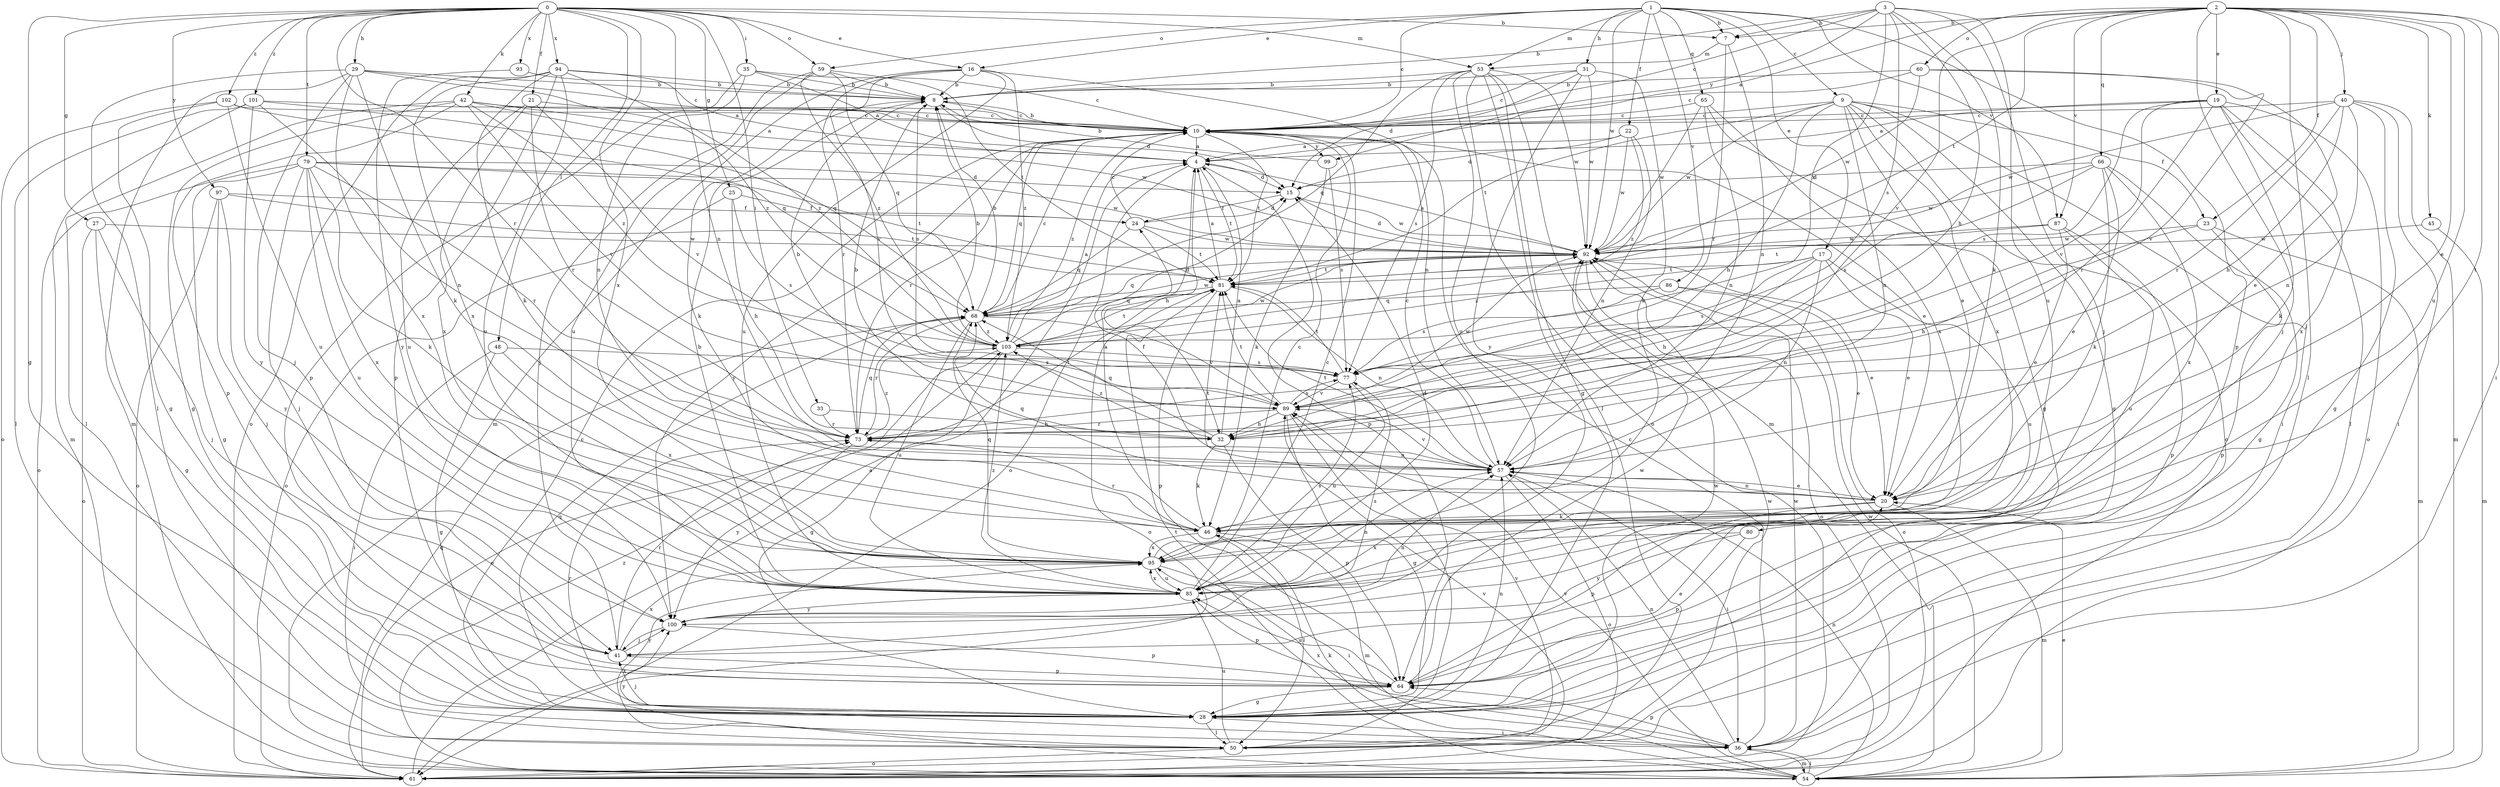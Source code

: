 strict digraph  {
0;
1;
2;
3;
4;
7;
8;
9;
10;
15;
16;
17;
19;
20;
21;
22;
23;
24;
25;
27;
28;
29;
31;
32;
33;
35;
36;
40;
41;
42;
45;
46;
48;
50;
53;
54;
57;
59;
60;
61;
64;
65;
66;
68;
73;
77;
79;
80;
81;
85;
86;
87;
89;
92;
93;
94;
95;
97;
99;
100;
101;
102;
103;
0 -> 7  [label=b];
0 -> 16  [label=e];
0 -> 21  [label=f];
0 -> 25  [label=g];
0 -> 27  [label=g];
0 -> 28  [label=g];
0 -> 29  [label=h];
0 -> 33  [label=i];
0 -> 35  [label=i];
0 -> 42  [label=k];
0 -> 48  [label=l];
0 -> 53  [label=m];
0 -> 57  [label=n];
0 -> 59  [label=o];
0 -> 73  [label=r];
0 -> 79  [label=t];
0 -> 93  [label=x];
0 -> 94  [label=x];
0 -> 95  [label=x];
0 -> 97  [label=y];
0 -> 101  [label=z];
0 -> 102  [label=z];
1 -> 7  [label=b];
1 -> 9  [label=c];
1 -> 10  [label=c];
1 -> 16  [label=e];
1 -> 17  [label=e];
1 -> 22  [label=f];
1 -> 31  [label=h];
1 -> 53  [label=m];
1 -> 59  [label=o];
1 -> 64  [label=p];
1 -> 65  [label=q];
1 -> 86  [label=v];
1 -> 87  [label=v];
1 -> 92  [label=w];
2 -> 4  [label=a];
2 -> 7  [label=b];
2 -> 19  [label=e];
2 -> 20  [label=e];
2 -> 23  [label=f];
2 -> 36  [label=i];
2 -> 40  [label=j];
2 -> 41  [label=j];
2 -> 45  [label=k];
2 -> 50  [label=l];
2 -> 60  [label=o];
2 -> 66  [label=q];
2 -> 80  [label=t];
2 -> 81  [label=t];
2 -> 85  [label=u];
2 -> 87  [label=v];
2 -> 89  [label=v];
3 -> 7  [label=b];
3 -> 8  [label=b];
3 -> 10  [label=c];
3 -> 32  [label=h];
3 -> 41  [label=j];
3 -> 46  [label=k];
3 -> 77  [label=s];
3 -> 85  [label=u];
3 -> 99  [label=y];
3 -> 103  [label=z];
4 -> 15  [label=d];
4 -> 32  [label=h];
4 -> 61  [label=o];
4 -> 64  [label=p];
4 -> 81  [label=t];
7 -> 53  [label=m];
7 -> 57  [label=n];
7 -> 73  [label=r];
8 -> 10  [label=c];
8 -> 15  [label=d];
8 -> 46  [label=k];
8 -> 77  [label=s];
9 -> 10  [label=c];
9 -> 20  [label=e];
9 -> 23  [label=f];
9 -> 28  [label=g];
9 -> 32  [label=h];
9 -> 36  [label=i];
9 -> 57  [label=n];
9 -> 61  [label=o];
9 -> 81  [label=t];
9 -> 92  [label=w];
9 -> 95  [label=x];
10 -> 4  [label=a];
10 -> 8  [label=b];
10 -> 20  [label=e];
10 -> 68  [label=q];
10 -> 73  [label=r];
10 -> 81  [label=t];
10 -> 99  [label=y];
10 -> 100  [label=y];
10 -> 103  [label=z];
15 -> 24  [label=f];
15 -> 92  [label=w];
16 -> 8  [label=b];
16 -> 54  [label=m];
16 -> 57  [label=n];
16 -> 73  [label=r];
16 -> 85  [label=u];
16 -> 89  [label=v];
16 -> 103  [label=z];
17 -> 20  [label=e];
17 -> 32  [label=h];
17 -> 57  [label=n];
17 -> 77  [label=s];
17 -> 81  [label=t];
17 -> 85  [label=u];
17 -> 103  [label=z];
19 -> 4  [label=a];
19 -> 10  [label=c];
19 -> 46  [label=k];
19 -> 50  [label=l];
19 -> 61  [label=o];
19 -> 73  [label=r];
19 -> 77  [label=s];
19 -> 89  [label=v];
19 -> 95  [label=x];
20 -> 46  [label=k];
20 -> 54  [label=m];
20 -> 57  [label=n];
20 -> 64  [label=p];
20 -> 68  [label=q];
20 -> 81  [label=t];
21 -> 10  [label=c];
21 -> 73  [label=r];
21 -> 85  [label=u];
21 -> 89  [label=v];
21 -> 95  [label=x];
22 -> 4  [label=a];
22 -> 15  [label=d];
22 -> 57  [label=n];
22 -> 92  [label=w];
22 -> 103  [label=z];
23 -> 32  [label=h];
23 -> 54  [label=m];
23 -> 64  [label=p];
23 -> 92  [label=w];
24 -> 10  [label=c];
24 -> 15  [label=d];
24 -> 68  [label=q];
24 -> 81  [label=t];
24 -> 92  [label=w];
25 -> 24  [label=f];
25 -> 32  [label=h];
25 -> 61  [label=o];
25 -> 77  [label=s];
27 -> 28  [label=g];
27 -> 41  [label=j];
27 -> 61  [label=o];
27 -> 92  [label=w];
28 -> 36  [label=i];
28 -> 41  [label=j];
28 -> 50  [label=l];
28 -> 57  [label=n];
28 -> 68  [label=q];
28 -> 73  [label=r];
28 -> 92  [label=w];
29 -> 8  [label=b];
29 -> 10  [label=c];
29 -> 41  [label=j];
29 -> 46  [label=k];
29 -> 50  [label=l];
29 -> 54  [label=m];
29 -> 95  [label=x];
29 -> 103  [label=z];
31 -> 8  [label=b];
31 -> 10  [label=c];
31 -> 15  [label=d];
31 -> 46  [label=k];
31 -> 92  [label=w];
31 -> 100  [label=y];
32 -> 4  [label=a];
32 -> 8  [label=b];
32 -> 46  [label=k];
32 -> 64  [label=p];
32 -> 68  [label=q];
32 -> 103  [label=z];
33 -> 32  [label=h];
33 -> 73  [label=r];
35 -> 4  [label=a];
35 -> 8  [label=b];
35 -> 10  [label=c];
35 -> 57  [label=n];
35 -> 64  [label=p];
36 -> 10  [label=c];
36 -> 54  [label=m];
36 -> 57  [label=n];
36 -> 64  [label=p];
36 -> 92  [label=w];
36 -> 95  [label=x];
36 -> 100  [label=y];
40 -> 10  [label=c];
40 -> 28  [label=g];
40 -> 32  [label=h];
40 -> 36  [label=i];
40 -> 54  [label=m];
40 -> 57  [label=n];
40 -> 73  [label=r];
40 -> 92  [label=w];
41 -> 64  [label=p];
41 -> 73  [label=r];
41 -> 95  [label=x];
41 -> 100  [label=y];
42 -> 4  [label=a];
42 -> 10  [label=c];
42 -> 28  [label=g];
42 -> 50  [label=l];
42 -> 64  [label=p];
42 -> 89  [label=v];
42 -> 92  [label=w];
42 -> 103  [label=z];
45 -> 54  [label=m];
45 -> 92  [label=w];
46 -> 4  [label=a];
46 -> 50  [label=l];
46 -> 54  [label=m];
46 -> 73  [label=r];
46 -> 95  [label=x];
48 -> 28  [label=g];
48 -> 36  [label=i];
48 -> 77  [label=s];
48 -> 95  [label=x];
50 -> 10  [label=c];
50 -> 61  [label=o];
50 -> 85  [label=u];
50 -> 89  [label=v];
50 -> 92  [label=w];
53 -> 8  [label=b];
53 -> 28  [label=g];
53 -> 50  [label=l];
53 -> 54  [label=m];
53 -> 61  [label=o];
53 -> 68  [label=q];
53 -> 77  [label=s];
53 -> 85  [label=u];
53 -> 92  [label=w];
54 -> 20  [label=e];
54 -> 36  [label=i];
54 -> 46  [label=k];
54 -> 57  [label=n];
54 -> 81  [label=t];
54 -> 89  [label=v];
54 -> 92  [label=w];
54 -> 95  [label=x];
54 -> 103  [label=z];
57 -> 10  [label=c];
57 -> 20  [label=e];
57 -> 24  [label=f];
57 -> 36  [label=i];
57 -> 61  [label=o];
57 -> 81  [label=t];
57 -> 89  [label=v];
59 -> 8  [label=b];
59 -> 41  [label=j];
59 -> 68  [label=q];
59 -> 81  [label=t];
59 -> 85  [label=u];
59 -> 103  [label=z];
60 -> 8  [label=b];
60 -> 10  [label=c];
60 -> 20  [label=e];
60 -> 89  [label=v];
60 -> 92  [label=w];
61 -> 4  [label=a];
61 -> 68  [label=q];
61 -> 89  [label=v];
64 -> 20  [label=e];
64 -> 28  [label=g];
64 -> 85  [label=u];
64 -> 92  [label=w];
65 -> 10  [label=c];
65 -> 28  [label=g];
65 -> 57  [label=n];
65 -> 92  [label=w];
65 -> 95  [label=x];
66 -> 15  [label=d];
66 -> 20  [label=e];
66 -> 28  [label=g];
66 -> 46  [label=k];
66 -> 77  [label=s];
66 -> 92  [label=w];
66 -> 95  [label=x];
68 -> 8  [label=b];
68 -> 10  [label=c];
68 -> 73  [label=r];
68 -> 85  [label=u];
68 -> 89  [label=v];
68 -> 92  [label=w];
68 -> 103  [label=z];
73 -> 57  [label=n];
73 -> 68  [label=q];
73 -> 81  [label=t];
73 -> 100  [label=y];
73 -> 103  [label=z];
77 -> 81  [label=t];
77 -> 85  [label=u];
77 -> 89  [label=v];
79 -> 15  [label=d];
79 -> 28  [label=g];
79 -> 41  [label=j];
79 -> 46  [label=k];
79 -> 61  [label=o];
79 -> 73  [label=r];
79 -> 81  [label=t];
79 -> 85  [label=u];
79 -> 92  [label=w];
79 -> 95  [label=x];
80 -> 64  [label=p];
80 -> 95  [label=x];
80 -> 100  [label=y];
81 -> 4  [label=a];
81 -> 57  [label=n];
81 -> 61  [label=o];
81 -> 64  [label=p];
81 -> 68  [label=q];
85 -> 8  [label=b];
85 -> 10  [label=c];
85 -> 15  [label=d];
85 -> 57  [label=n];
85 -> 64  [label=p];
85 -> 77  [label=s];
85 -> 95  [label=x];
85 -> 100  [label=y];
85 -> 103  [label=z];
86 -> 20  [label=e];
86 -> 61  [label=o];
86 -> 68  [label=q];
86 -> 77  [label=s];
87 -> 20  [label=e];
87 -> 64  [label=p];
87 -> 81  [label=t];
87 -> 85  [label=u];
87 -> 92  [label=w];
89 -> 8  [label=b];
89 -> 28  [label=g];
89 -> 32  [label=h];
89 -> 50  [label=l];
89 -> 73  [label=r];
89 -> 77  [label=s];
89 -> 81  [label=t];
89 -> 92  [label=w];
92 -> 4  [label=a];
92 -> 15  [label=d];
92 -> 20  [label=e];
92 -> 61  [label=o];
92 -> 68  [label=q];
92 -> 81  [label=t];
93 -> 8  [label=b];
93 -> 100  [label=y];
94 -> 4  [label=a];
94 -> 8  [label=b];
94 -> 46  [label=k];
94 -> 61  [label=o];
94 -> 64  [label=p];
94 -> 85  [label=u];
94 -> 95  [label=x];
94 -> 103  [label=z];
95 -> 10  [label=c];
95 -> 36  [label=i];
95 -> 68  [label=q];
95 -> 85  [label=u];
97 -> 24  [label=f];
97 -> 41  [label=j];
97 -> 61  [label=o];
97 -> 81  [label=t];
97 -> 100  [label=y];
99 -> 8  [label=b];
99 -> 46  [label=k];
99 -> 77  [label=s];
100 -> 41  [label=j];
100 -> 57  [label=n];
100 -> 64  [label=p];
100 -> 77  [label=s];
101 -> 10  [label=c];
101 -> 50  [label=l];
101 -> 54  [label=m];
101 -> 57  [label=n];
101 -> 68  [label=q];
101 -> 100  [label=y];
102 -> 10  [label=c];
102 -> 28  [label=g];
102 -> 61  [label=o];
102 -> 68  [label=q];
102 -> 85  [label=u];
103 -> 4  [label=a];
103 -> 8  [label=b];
103 -> 15  [label=d];
103 -> 28  [label=g];
103 -> 61  [label=o];
103 -> 77  [label=s];
103 -> 81  [label=t];
103 -> 92  [label=w];
}
